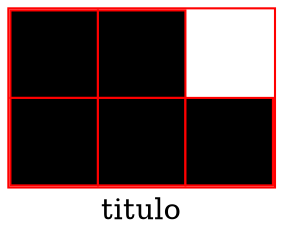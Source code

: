 digraph { label =titulo;abcd [shape=none, margin=0, label=<<TABLE BORDER="1" CELLBORDER="1" CELLSPACING="0" CELLPADDING="20" COLOR="red"><TR><TD BGCOLOR="black"></TD><TD BGCOLOR="black"></TD></TR><TR><TD BGCOLOR="black"></TD><TD BGCOLOR="black"></TD><TD BGCOLOR="black"></TD></TR></TABLE>>];}